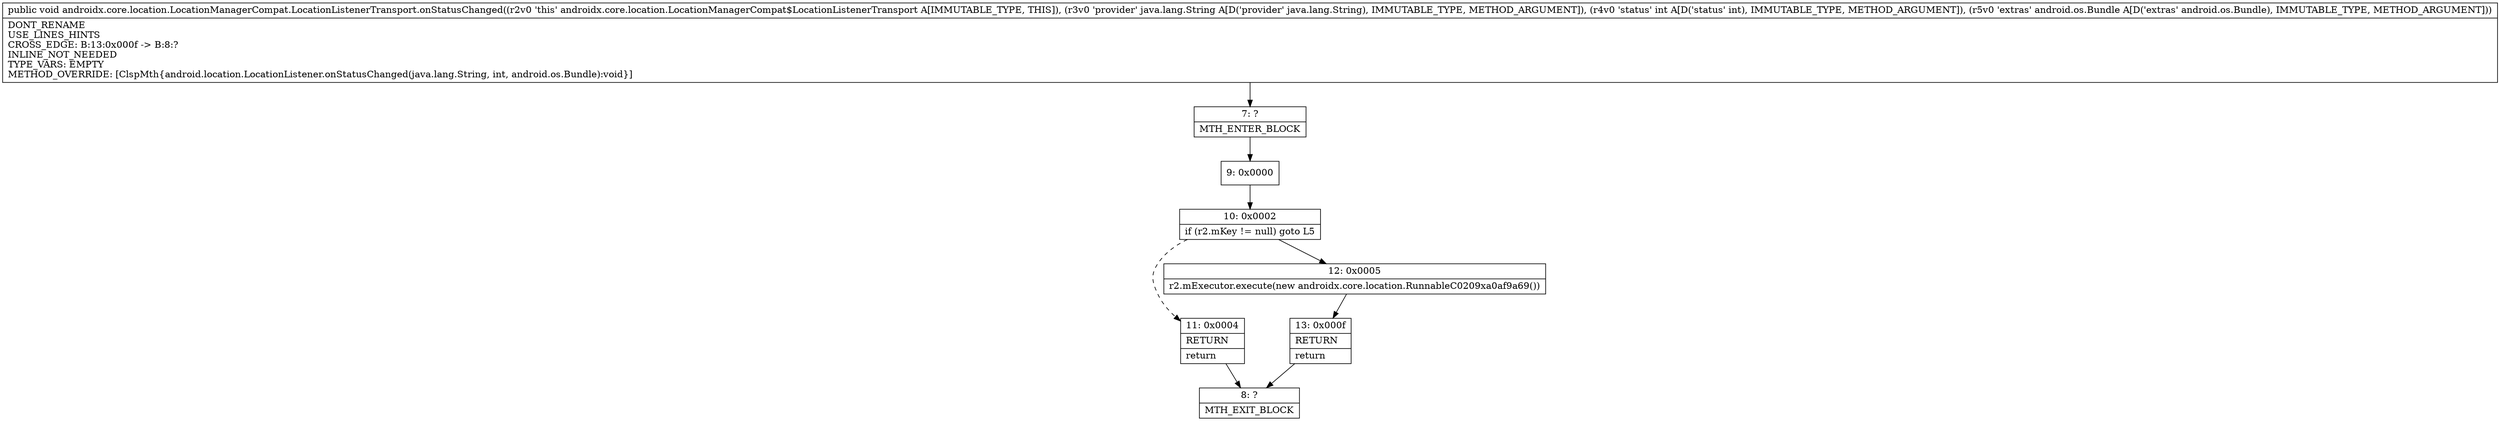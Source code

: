 digraph "CFG forandroidx.core.location.LocationManagerCompat.LocationListenerTransport.onStatusChanged(Ljava\/lang\/String;ILandroid\/os\/Bundle;)V" {
Node_7 [shape=record,label="{7\:\ ?|MTH_ENTER_BLOCK\l}"];
Node_9 [shape=record,label="{9\:\ 0x0000}"];
Node_10 [shape=record,label="{10\:\ 0x0002|if (r2.mKey != null) goto L5\l}"];
Node_11 [shape=record,label="{11\:\ 0x0004|RETURN\l|return\l}"];
Node_8 [shape=record,label="{8\:\ ?|MTH_EXIT_BLOCK\l}"];
Node_12 [shape=record,label="{12\:\ 0x0005|r2.mExecutor.execute(new androidx.core.location.RunnableC0209xa0af9a69())\l}"];
Node_13 [shape=record,label="{13\:\ 0x000f|RETURN\l|return\l}"];
MethodNode[shape=record,label="{public void androidx.core.location.LocationManagerCompat.LocationListenerTransport.onStatusChanged((r2v0 'this' androidx.core.location.LocationManagerCompat$LocationListenerTransport A[IMMUTABLE_TYPE, THIS]), (r3v0 'provider' java.lang.String A[D('provider' java.lang.String), IMMUTABLE_TYPE, METHOD_ARGUMENT]), (r4v0 'status' int A[D('status' int), IMMUTABLE_TYPE, METHOD_ARGUMENT]), (r5v0 'extras' android.os.Bundle A[D('extras' android.os.Bundle), IMMUTABLE_TYPE, METHOD_ARGUMENT]))  | DONT_RENAME\lUSE_LINES_HINTS\lCROSS_EDGE: B:13:0x000f \-\> B:8:?\lINLINE_NOT_NEEDED\lTYPE_VARS: EMPTY\lMETHOD_OVERRIDE: [ClspMth\{android.location.LocationListener.onStatusChanged(java.lang.String, int, android.os.Bundle):void\}]\l}"];
MethodNode -> Node_7;Node_7 -> Node_9;
Node_9 -> Node_10;
Node_10 -> Node_11[style=dashed];
Node_10 -> Node_12;
Node_11 -> Node_8;
Node_12 -> Node_13;
Node_13 -> Node_8;
}

